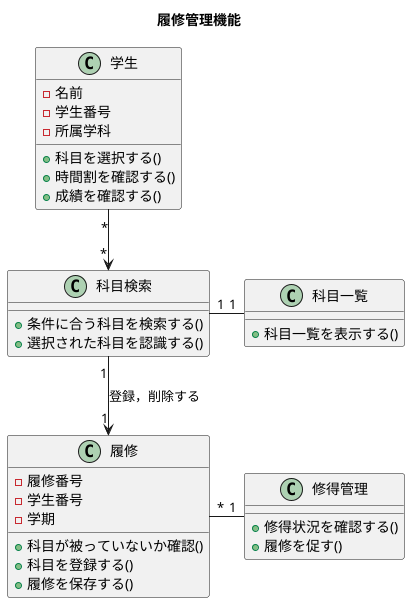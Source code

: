 @startuml 9-2
title 履修管理機能

'履修管理に関連するクラス
class 学生{
    - 名前
    - 学生番号
    - 所属学科
    + 科目を選択する()
    + 時間割を確認する()
    + 成績を確認する()
}

class 履修 {
    - 履修番号
    - 学生番号
    - 学期
    + 科目が被っていないか確認()
    + 科目を登録する()
    + 履修を保存する()
}

class 科目検索 {
    + 条件に合う科目を検索する()
    + 選択された科目を認識する()
}

class 科目一覧 {
    + 科目一覧を表示する()
}

class 修得管理 {
    + 修得状況を確認する()
    + 履修を促す()
}

学生 "*"-->"*" 科目検索
科目検索 "1"-right-"1" 科目一覧
科目検索 "1"-->"1" 履修 : 登録，削除する
履修 "*"-right-"1" 修得管理

@enduml